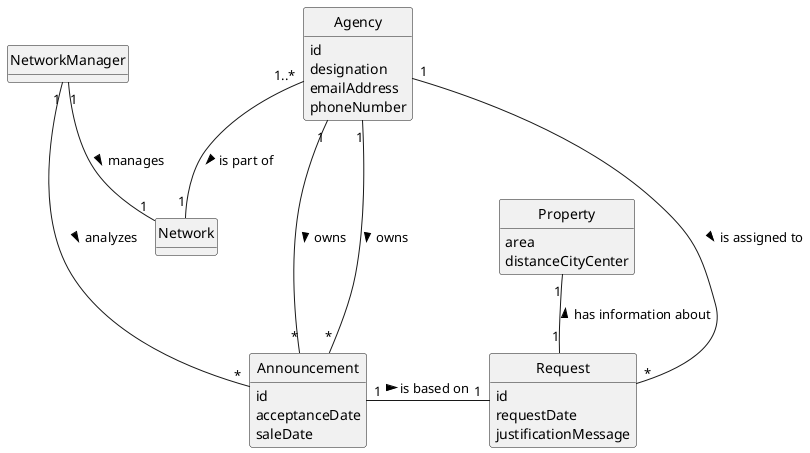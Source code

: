@startuml
skinparam monochrome true
skinparam packageStyle rectangle
skinparam shadowing false

'left to right direction

skinparam classAttributeIconSize 0

hide circle
hide methods

class Agency {
id
designation
emailAddress
phoneNumber
}

class Announcement{
id
acceptanceDate
saleDate
}

class Property{
 area
 distanceCityCenter
}

class Request{
id
requestDate
justificationMessage
}


Agency "1" -- "*" Announcement: owns >
Property "1" -- "1" Request : < has information about
Announcement "1" - "1" Request : is based on >
Agency "1" - "*" Request : is assigned to >
Agency "1" --- "*" Announcement: owns >
NetworkManager "1" - "*" Announcement: analyzes >
NetworkManager "1" -- "1" Network: manages >
Agency "1..*" -- "1" Network: is part of >


@enduml